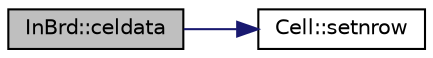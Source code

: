 digraph "InBrd::celdata"
{
 // INTERACTIVE_SVG=YES
 // LATEX_PDF_SIZE
  edge [fontname="Helvetica",fontsize="10",labelfontname="Helvetica",labelfontsize="10"];
  node [fontname="Helvetica",fontsize="10",shape=record];
  rankdir="LR";
  Node1 [label="InBrd::celdata",height=0.2,width=0.4,color="black", fillcolor="grey75", style="filled", fontcolor="black",tooltip=" "];
  Node1 -> Node2 [color="midnightblue",fontsize="10",style="solid",fontname="Helvetica"];
  Node2 [label="Cell::setnrow",height=0.2,width=0.4,color="black", fillcolor="white", style="filled",URL="$dd/d11/class_cell.html#ae8de6c402ee3ca437b73a2839f0a34ba",tooltip=" "];
}
